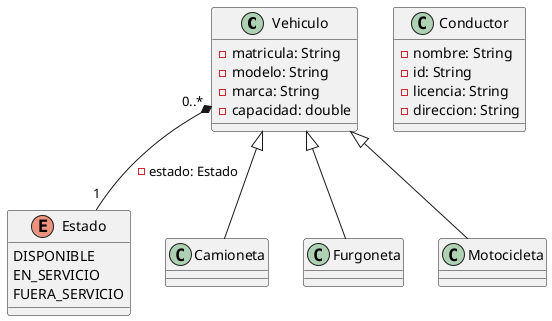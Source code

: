 @startuml

'# Diagrama de Clase - TransportationManager

'## CLASES

'Definicion de VEHICULOS
class Vehiculo {
    -matricula: String
    -modelo: String
    -marca: String
    -capacidad: double
}

enum Estado {
    DISPONIBLE
    EN_SERVICIO
    FUERA_SERVICIO
}

'Tipos de VEHICULOS
class Camioneta {

}

class Furgoneta {

}

class Motocicleta {

}

'Definicion de CONDUCTORES
class Conductor {
    -nombre: String
    -id: String
    -licencia: String
    -direccion: String
}

'## RELACIONES

'Definicion de relacion *Composicion* Vehiculo-Estado
Vehiculo "0..*" *-- "1" Estado: -estado: Estado
'Definicion de relacion *Herencia* Vehiculo-Camioneta
Vehiculo <|-- Camioneta 
'Definicion de relacion *Herencia* Vehiculo-Furgoneta
Vehiculo <|-- Furgoneta 
'Definicion de relacion *Herencia* Vehiculo-Motocicleta
Vehiculo <|-- Motocicleta 


@enduml